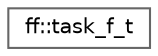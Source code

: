 digraph "类继承关系图"
{
 // LATEX_PDF_SIZE
  bgcolor="transparent";
  edge [fontname=Helvetica,fontsize=10,labelfontname=Helvetica,labelfontsize=10];
  node [fontname=Helvetica,fontsize=10,shape=box,height=0.2,width=0.4];
  rankdir="LR";
  Node0 [id="Node000000",label="ff::task_f_t",height=0.2,width=0.4,color="grey40", fillcolor="white", style="filled",URL="$structff_1_1task__f__t.html",tooltip="task function basic type"];
}
